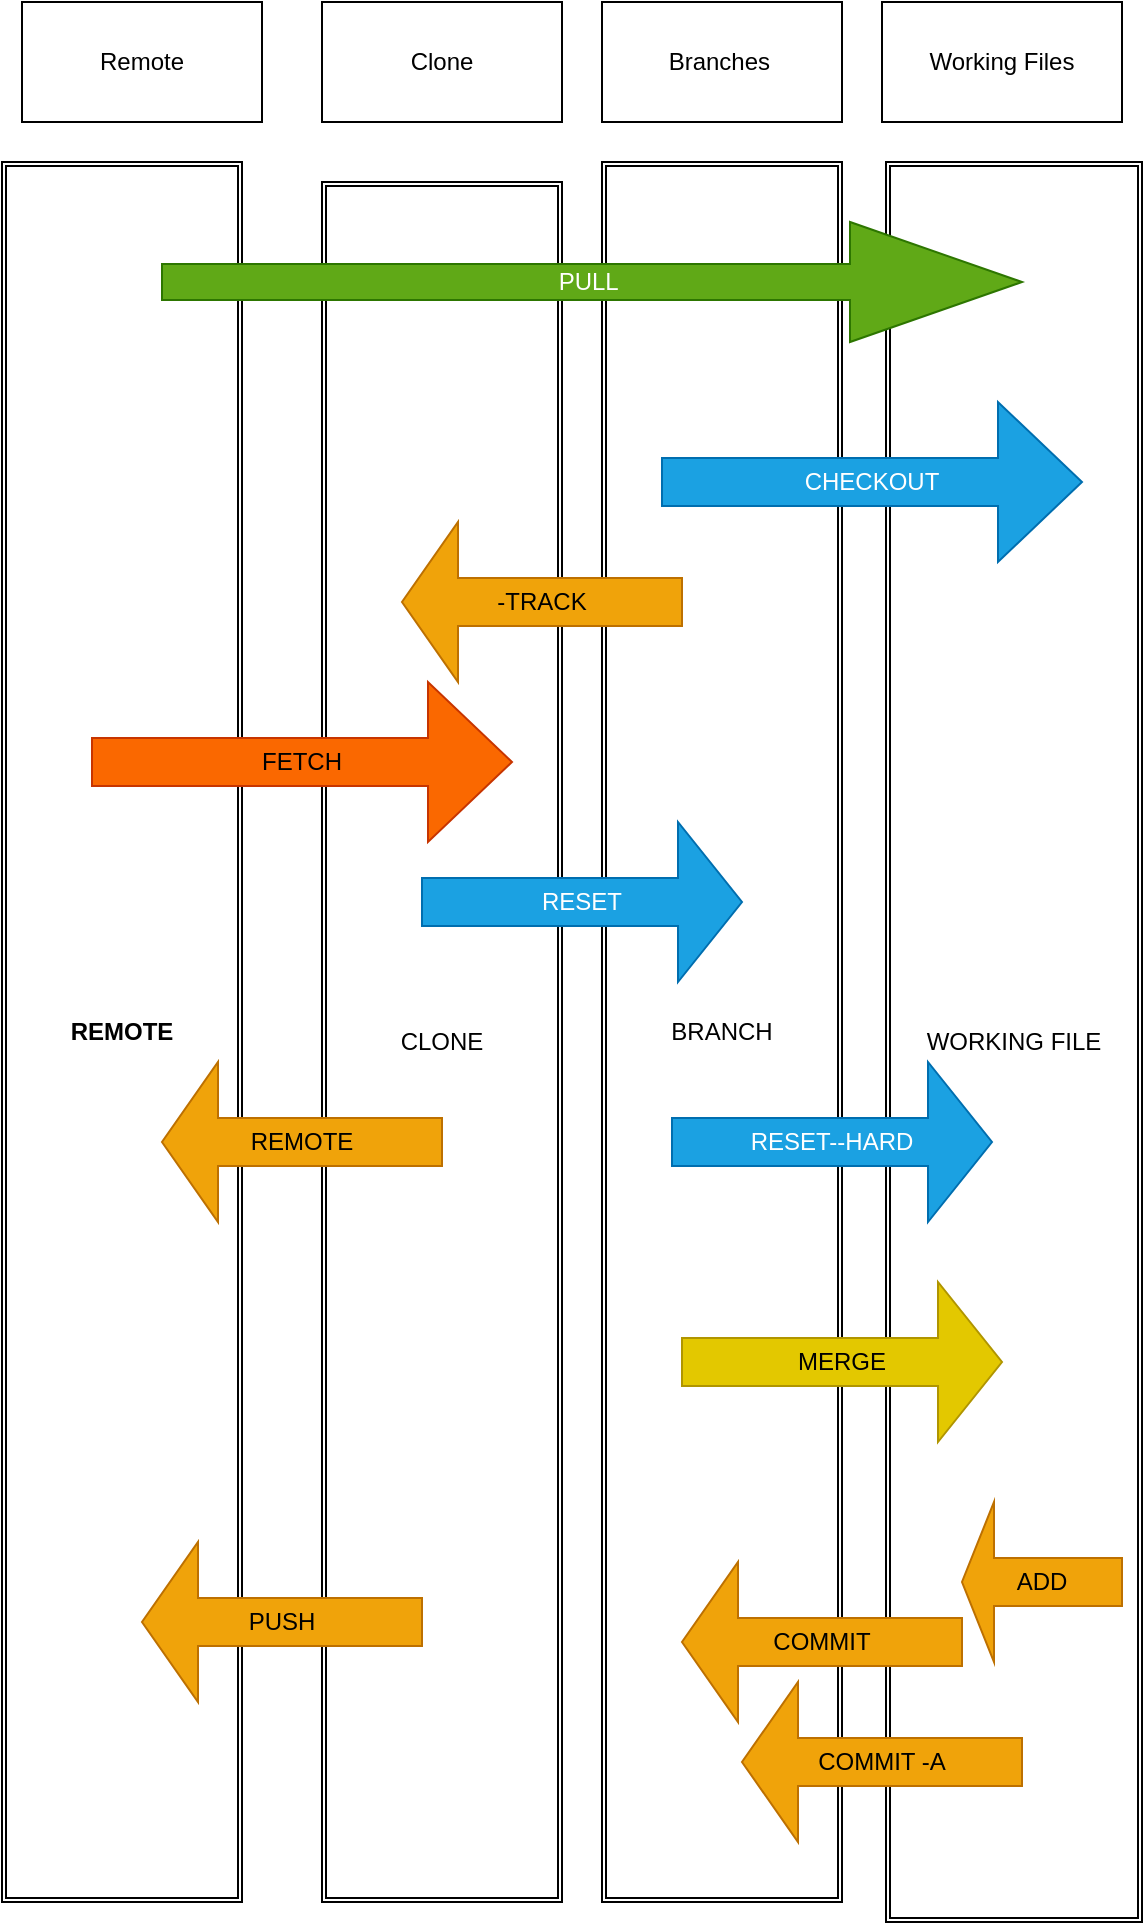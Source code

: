 <mxfile>
    <diagram id="vFeUe_iJ9VZ7Bz2323ht" name="Page-1">
        <mxGraphModel dx="576" dy="419" grid="1" gridSize="10" guides="1" tooltips="1" connect="0" arrows="0" fold="1" page="1" pageScale="1" pageWidth="850" pageHeight="1100" math="0" shadow="0">
            <root>
                <mxCell id="0"/>
                <mxCell id="1" parent="0"/>
                <mxCell id="3" value="Remote" style="whiteSpace=wrap;html=1;" vertex="1" parent="1">
                    <mxGeometry x="20" y="90" width="120" height="60" as="geometry"/>
                </mxCell>
                <mxCell id="6" value="Clone" style="whiteSpace=wrap;html=1;" vertex="1" parent="1">
                    <mxGeometry x="170" y="90" width="120" height="60" as="geometry"/>
                </mxCell>
                <mxCell id="7" value="Branches&lt;span style=&quot;white-space: pre;&quot;&gt;&#9;&lt;/span&gt;" style="whiteSpace=wrap;html=1;" vertex="1" parent="1">
                    <mxGeometry x="310" y="90" width="120" height="60" as="geometry"/>
                </mxCell>
                <mxCell id="8" value="Working Files" style="whiteSpace=wrap;html=1;" vertex="1" parent="1">
                    <mxGeometry x="450" y="90" width="120" height="60" as="geometry"/>
                </mxCell>
                <mxCell id="14" value="" style="shape=flexArrow;endArrow=none;html=1;" edge="1" parent="1" target="13">
                    <mxGeometry width="50" height="50" relative="1" as="geometry">
                        <mxPoint x="70" y="220" as="sourcePoint"/>
                        <mxPoint x="520" y="220" as="targetPoint"/>
                    </mxGeometry>
                </mxCell>
                <mxCell id="13" value="REMOTE" style="shape=ext;double=1;rounded=0;whiteSpace=wrap;html=1;fontStyle=1" vertex="1" parent="1">
                    <mxGeometry x="10" y="170" width="120" height="870" as="geometry"/>
                </mxCell>
                <mxCell id="16" value="CLONE" style="shape=ext;double=1;rounded=0;whiteSpace=wrap;html=1;" vertex="1" parent="1">
                    <mxGeometry x="170" y="180" width="120" height="860" as="geometry"/>
                </mxCell>
                <mxCell id="17" value="BRANCH" style="shape=ext;double=1;rounded=0;whiteSpace=wrap;html=1;" vertex="1" parent="1">
                    <mxGeometry x="310" y="170" width="120" height="870" as="geometry"/>
                </mxCell>
                <mxCell id="18" value="WORKING FILE&lt;br&gt;" style="shape=ext;double=1;rounded=0;whiteSpace=wrap;html=1;" vertex="1" parent="1">
                    <mxGeometry x="452" y="170" width="128" height="880" as="geometry"/>
                </mxCell>
                <mxCell id="19" value="PULL&amp;nbsp;" style="shape=singleArrow;whiteSpace=wrap;html=1;fillColor=#60a917;fontColor=#ffffff;strokeColor=#2D7600;" vertex="1" parent="1">
                    <mxGeometry x="90" y="200" width="430" height="60" as="geometry"/>
                </mxCell>
                <mxCell id="52" value="CHECKOUT" style="shape=singleArrow;whiteSpace=wrap;html=1;fillColor=#1ba1e2;fontColor=#ffffff;strokeColor=#006EAF;" vertex="1" parent="1">
                    <mxGeometry x="340" y="290" width="210" height="80" as="geometry"/>
                </mxCell>
                <mxCell id="53" value="-TRACK" style="shape=singleArrow;whiteSpace=wrap;html=1;fillColor=#f0a30a;fontColor=#000000;strokeColor=#BD7000;direction=west;" vertex="1" parent="1">
                    <mxGeometry x="210" y="350" width="140" height="80" as="geometry"/>
                </mxCell>
                <mxCell id="54" value="FETCH" style="shape=singleArrow;whiteSpace=wrap;html=1;fillColor=#fa6800;fontColor=#000000;strokeColor=#C73500;" vertex="1" parent="1">
                    <mxGeometry x="55" y="430" width="210" height="80" as="geometry"/>
                </mxCell>
                <mxCell id="55" value="RESET" style="shape=singleArrow;whiteSpace=wrap;html=1;fillColor=#1ba1e2;fontColor=#ffffff;strokeColor=#006EAF;" vertex="1" parent="1">
                    <mxGeometry x="220" y="500" width="160" height="80" as="geometry"/>
                </mxCell>
                <mxCell id="56" value="REMOTE" style="shape=singleArrow;whiteSpace=wrap;html=1;fillColor=#f0a30a;fontColor=#000000;strokeColor=#BD7000;direction=west;" vertex="1" parent="1">
                    <mxGeometry x="90" y="620" width="140" height="80" as="geometry"/>
                </mxCell>
                <mxCell id="58" value="RESET--HARD" style="shape=singleArrow;whiteSpace=wrap;html=1;fillColor=#1ba1e2;fontColor=#ffffff;strokeColor=#006EAF;" vertex="1" parent="1">
                    <mxGeometry x="345" y="620" width="160" height="80" as="geometry"/>
                </mxCell>
                <mxCell id="59" value="MERGE" style="shape=singleArrow;whiteSpace=wrap;html=1;fillColor=#e3c800;fontColor=#000000;strokeColor=#B09500;" vertex="1" parent="1">
                    <mxGeometry x="350" y="730" width="160" height="80" as="geometry"/>
                </mxCell>
                <mxCell id="60" value="ADD" style="shape=singleArrow;whiteSpace=wrap;html=1;fillColor=#f0a30a;fontColor=#000000;strokeColor=#BD7000;direction=west;" vertex="1" parent="1">
                    <mxGeometry x="490" y="840" width="80" height="80" as="geometry"/>
                </mxCell>
                <mxCell id="61" value="PUSH" style="shape=singleArrow;whiteSpace=wrap;html=1;fillColor=#f0a30a;fontColor=#000000;strokeColor=#BD7000;direction=west;" vertex="1" parent="1">
                    <mxGeometry x="80" y="860" width="140" height="80" as="geometry"/>
                </mxCell>
                <mxCell id="62" value="COMMIT" style="shape=singleArrow;whiteSpace=wrap;html=1;fillColor=#f0a30a;fontColor=#000000;strokeColor=#BD7000;direction=west;" vertex="1" parent="1">
                    <mxGeometry x="350" y="870" width="140" height="80" as="geometry"/>
                </mxCell>
                <mxCell id="63" value="COMMIT -A" style="shape=singleArrow;whiteSpace=wrap;html=1;fillColor=#f0a30a;fontColor=#000000;strokeColor=#BD7000;direction=west;" vertex="1" parent="1">
                    <mxGeometry x="380" y="930" width="140" height="80" as="geometry"/>
                </mxCell>
            </root>
        </mxGraphModel>
    </diagram>
</mxfile>